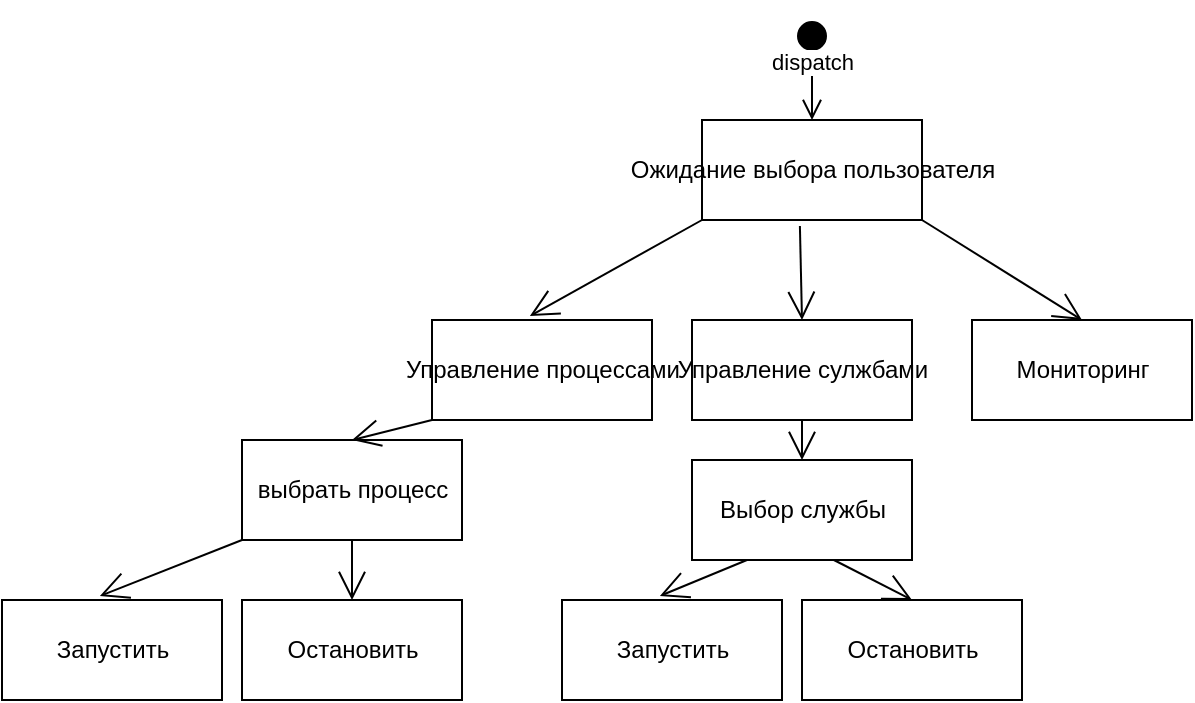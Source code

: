 <mxfile version="15.9.1" type="github">
  <diagram id="kgpKYQtTHZ0yAKxKKP6v" name="Page-1">
    <mxGraphModel dx="1296" dy="684" grid="1" gridSize="10" guides="1" tooltips="1" connect="1" arrows="1" fold="1" page="1" pageScale="1" pageWidth="850" pageHeight="1100" math="0" shadow="0">
      <root>
        <mxCell id="0" />
        <mxCell id="1" parent="0" />
        <mxCell id="Q-1SjFvfvoM6aJF5I3k1-1" value="dispatch" style="html=1;verticalAlign=bottom;startArrow=circle;startFill=1;endArrow=open;startSize=6;endSize=8;rounded=0;entryX=0.5;entryY=0;entryDx=0;entryDy=0;" edge="1" parent="1" target="Q-1SjFvfvoM6aJF5I3k1-2">
          <mxGeometry x="0.2" width="80" relative="1" as="geometry">
            <mxPoint x="285" y="70" as="sourcePoint" />
            <mxPoint x="280" y="120" as="targetPoint" />
            <mxPoint as="offset" />
          </mxGeometry>
        </mxCell>
        <mxCell id="Q-1SjFvfvoM6aJF5I3k1-2" value="Ожидание выбора пользователя&lt;br&gt;" style="html=1;" vertex="1" parent="1">
          <mxGeometry x="230" y="120" width="110" height="50" as="geometry" />
        </mxCell>
        <mxCell id="Q-1SjFvfvoM6aJF5I3k1-3" value="Управление процессами" style="html=1;" vertex="1" parent="1">
          <mxGeometry x="95" y="220" width="110" height="50" as="geometry" />
        </mxCell>
        <mxCell id="Q-1SjFvfvoM6aJF5I3k1-4" value="Управление сулжбами" style="html=1;" vertex="1" parent="1">
          <mxGeometry x="225" y="220" width="110" height="50" as="geometry" />
        </mxCell>
        <mxCell id="Q-1SjFvfvoM6aJF5I3k1-13" value="Мониторинг" style="html=1;" vertex="1" parent="1">
          <mxGeometry x="365" y="220" width="110" height="50" as="geometry" />
        </mxCell>
        <mxCell id="Q-1SjFvfvoM6aJF5I3k1-16" value="" style="endArrow=open;endFill=1;endSize=12;html=1;rounded=0;entryX=0.445;entryY=-0.04;entryDx=0;entryDy=0;entryPerimeter=0;exitX=0;exitY=1;exitDx=0;exitDy=0;" edge="1" parent="1" source="Q-1SjFvfvoM6aJF5I3k1-2" target="Q-1SjFvfvoM6aJF5I3k1-3">
          <mxGeometry width="160" relative="1" as="geometry">
            <mxPoint x="100" y="180" as="sourcePoint" />
            <mxPoint x="260" y="180" as="targetPoint" />
          </mxGeometry>
        </mxCell>
        <mxCell id="Q-1SjFvfvoM6aJF5I3k1-17" value="" style="endArrow=open;endFill=1;endSize=12;html=1;rounded=0;exitX=0.445;exitY=1.06;exitDx=0;exitDy=0;exitPerimeter=0;entryX=0.5;entryY=0;entryDx=0;entryDy=0;" edge="1" parent="1" source="Q-1SjFvfvoM6aJF5I3k1-2" target="Q-1SjFvfvoM6aJF5I3k1-4">
          <mxGeometry width="160" relative="1" as="geometry">
            <mxPoint x="280" y="190" as="sourcePoint" />
            <mxPoint x="440" y="190" as="targetPoint" />
          </mxGeometry>
        </mxCell>
        <mxCell id="Q-1SjFvfvoM6aJF5I3k1-18" value="" style="endArrow=open;endFill=1;endSize=12;html=1;rounded=0;exitX=1;exitY=1;exitDx=0;exitDy=0;entryX=0.5;entryY=0;entryDx=0;entryDy=0;" edge="1" parent="1" source="Q-1SjFvfvoM6aJF5I3k1-2" target="Q-1SjFvfvoM6aJF5I3k1-13">
          <mxGeometry width="160" relative="1" as="geometry">
            <mxPoint x="400" y="200" as="sourcePoint" />
            <mxPoint x="560" y="200" as="targetPoint" />
          </mxGeometry>
        </mxCell>
        <mxCell id="Q-1SjFvfvoM6aJF5I3k1-19" value="Запустить" style="html=1;" vertex="1" parent="1">
          <mxGeometry x="-120" y="360" width="110" height="50" as="geometry" />
        </mxCell>
        <mxCell id="Q-1SjFvfvoM6aJF5I3k1-20" value="Остановить" style="html=1;" vertex="1" parent="1">
          <mxGeometry y="360" width="110" height="50" as="geometry" />
        </mxCell>
        <mxCell id="Q-1SjFvfvoM6aJF5I3k1-21" value="" style="endArrow=open;endFill=1;endSize=12;html=1;rounded=0;entryX=0.445;entryY=-0.04;entryDx=0;entryDy=0;entryPerimeter=0;exitX=0;exitY=1;exitDx=0;exitDy=0;" edge="1" target="Q-1SjFvfvoM6aJF5I3k1-19" parent="1" source="Q-1SjFvfvoM6aJF5I3k1-25">
          <mxGeometry width="160" relative="1" as="geometry">
            <mxPoint x="-50" y="380" as="sourcePoint" />
            <mxPoint x="5" y="320" as="targetPoint" />
          </mxGeometry>
        </mxCell>
        <mxCell id="Q-1SjFvfvoM6aJF5I3k1-22" value="" style="endArrow=open;endFill=1;endSize=12;html=1;rounded=0;entryX=0.5;entryY=0;entryDx=0;entryDy=0;exitX=0.5;exitY=1;exitDx=0;exitDy=0;" edge="1" target="Q-1SjFvfvoM6aJF5I3k1-20" parent="1" source="Q-1SjFvfvoM6aJF5I3k1-25">
          <mxGeometry width="160" relative="1" as="geometry">
            <mxPoint x="-30" y="380" as="sourcePoint" />
            <mxPoint x="185" y="330" as="targetPoint" />
          </mxGeometry>
        </mxCell>
        <mxCell id="Q-1SjFvfvoM6aJF5I3k1-25" value="выбрать процесс" style="html=1;" vertex="1" parent="1">
          <mxGeometry y="280" width="110" height="50" as="geometry" />
        </mxCell>
        <mxCell id="Q-1SjFvfvoM6aJF5I3k1-26" value="" style="endArrow=open;endFill=1;endSize=12;html=1;rounded=0;exitX=0;exitY=1;exitDx=0;exitDy=0;entryX=0.5;entryY=0;entryDx=0;entryDy=0;" edge="1" parent="1" source="Q-1SjFvfvoM6aJF5I3k1-3" target="Q-1SjFvfvoM6aJF5I3k1-25">
          <mxGeometry width="160" relative="1" as="geometry">
            <mxPoint x="-30" y="190" as="sourcePoint" />
            <mxPoint x="130" y="190" as="targetPoint" />
          </mxGeometry>
        </mxCell>
        <mxCell id="Q-1SjFvfvoM6aJF5I3k1-27" value="Запустить" style="html=1;" vertex="1" parent="1">
          <mxGeometry x="160" y="360" width="110" height="50" as="geometry" />
        </mxCell>
        <mxCell id="Q-1SjFvfvoM6aJF5I3k1-28" value="Остановить" style="html=1;" vertex="1" parent="1">
          <mxGeometry x="280" y="360" width="110" height="50" as="geometry" />
        </mxCell>
        <mxCell id="Q-1SjFvfvoM6aJF5I3k1-29" value="" style="endArrow=open;endFill=1;endSize=12;html=1;rounded=0;entryX=0.445;entryY=-0.04;entryDx=0;entryDy=0;entryPerimeter=0;exitX=0.25;exitY=1;exitDx=0;exitDy=0;" edge="1" target="Q-1SjFvfvoM6aJF5I3k1-27" parent="1" source="Q-1SjFvfvoM6aJF5I3k1-31">
          <mxGeometry width="160" relative="1" as="geometry">
            <mxPoint x="260" y="390" as="sourcePoint" />
            <mxPoint x="290" y="400" as="targetPoint" />
          </mxGeometry>
        </mxCell>
        <mxCell id="Q-1SjFvfvoM6aJF5I3k1-30" value="" style="endArrow=open;endFill=1;endSize=12;html=1;rounded=0;exitX=0.645;exitY=1;exitDx=0;exitDy=0;entryX=0.5;entryY=0;entryDx=0;entryDy=0;exitPerimeter=0;" edge="1" target="Q-1SjFvfvoM6aJF5I3k1-28" parent="1" source="Q-1SjFvfvoM6aJF5I3k1-31">
          <mxGeometry width="160" relative="1" as="geometry">
            <mxPoint x="285" y="390" as="sourcePoint" />
            <mxPoint x="470" y="410" as="targetPoint" />
          </mxGeometry>
        </mxCell>
        <mxCell id="Q-1SjFvfvoM6aJF5I3k1-31" value="Выбор службы" style="html=1;" vertex="1" parent="1">
          <mxGeometry x="225" y="290" width="110" height="50" as="geometry" />
        </mxCell>
        <mxCell id="Q-1SjFvfvoM6aJF5I3k1-32" value="" style="endArrow=open;endFill=1;endSize=12;html=1;rounded=0;exitX=0.5;exitY=1;exitDx=0;exitDy=0;entryX=0.5;entryY=0;entryDx=0;entryDy=0;" edge="1" target="Q-1SjFvfvoM6aJF5I3k1-31" parent="1" source="Q-1SjFvfvoM6aJF5I3k1-4">
          <mxGeometry width="160" relative="1" as="geometry">
            <mxPoint x="315" y="320" as="sourcePoint" />
            <mxPoint x="350" y="265" as="targetPoint" />
          </mxGeometry>
        </mxCell>
      </root>
    </mxGraphModel>
  </diagram>
</mxfile>
